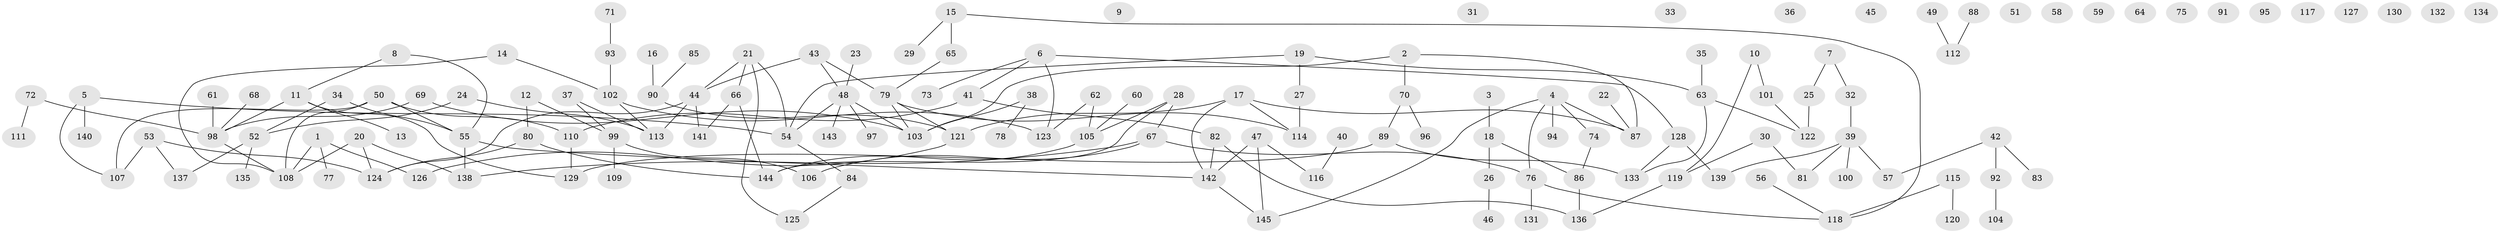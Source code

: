 // coarse degree distribution, {2: 0.25882352941176473, 3: 0.27058823529411763, 4: 0.11764705882352941, 5: 0.12941176470588237, 1: 0.2, 7: 0.011764705882352941, 6: 0.011764705882352941}
// Generated by graph-tools (version 1.1) at 2025/35/03/04/25 23:35:43]
// undirected, 145 vertices, 163 edges
graph export_dot {
  node [color=gray90,style=filled];
  1;
  2;
  3;
  4;
  5;
  6;
  7;
  8;
  9;
  10;
  11;
  12;
  13;
  14;
  15;
  16;
  17;
  18;
  19;
  20;
  21;
  22;
  23;
  24;
  25;
  26;
  27;
  28;
  29;
  30;
  31;
  32;
  33;
  34;
  35;
  36;
  37;
  38;
  39;
  40;
  41;
  42;
  43;
  44;
  45;
  46;
  47;
  48;
  49;
  50;
  51;
  52;
  53;
  54;
  55;
  56;
  57;
  58;
  59;
  60;
  61;
  62;
  63;
  64;
  65;
  66;
  67;
  68;
  69;
  70;
  71;
  72;
  73;
  74;
  75;
  76;
  77;
  78;
  79;
  80;
  81;
  82;
  83;
  84;
  85;
  86;
  87;
  88;
  89;
  90;
  91;
  92;
  93;
  94;
  95;
  96;
  97;
  98;
  99;
  100;
  101;
  102;
  103;
  104;
  105;
  106;
  107;
  108;
  109;
  110;
  111;
  112;
  113;
  114;
  115;
  116;
  117;
  118;
  119;
  120;
  121;
  122;
  123;
  124;
  125;
  126;
  127;
  128;
  129;
  130;
  131;
  132;
  133;
  134;
  135;
  136;
  137;
  138;
  139;
  140;
  141;
  142;
  143;
  144;
  145;
  1 -- 77;
  1 -- 108;
  1 -- 126;
  2 -- 70;
  2 -- 87;
  2 -- 103;
  3 -- 18;
  4 -- 74;
  4 -- 76;
  4 -- 87;
  4 -- 94;
  4 -- 145;
  5 -- 54;
  5 -- 107;
  5 -- 140;
  6 -- 41;
  6 -- 73;
  6 -- 123;
  6 -- 128;
  7 -- 25;
  7 -- 32;
  8 -- 11;
  8 -- 55;
  10 -- 101;
  10 -- 119;
  11 -- 13;
  11 -- 98;
  11 -- 129;
  12 -- 80;
  12 -- 99;
  14 -- 102;
  14 -- 108;
  15 -- 29;
  15 -- 65;
  15 -- 118;
  16 -- 90;
  17 -- 87;
  17 -- 114;
  17 -- 121;
  17 -- 142;
  18 -- 26;
  18 -- 86;
  19 -- 27;
  19 -- 54;
  19 -- 63;
  20 -- 108;
  20 -- 124;
  20 -- 138;
  21 -- 44;
  21 -- 54;
  21 -- 66;
  21 -- 125;
  22 -- 87;
  23 -- 48;
  24 -- 52;
  24 -- 113;
  25 -- 122;
  26 -- 46;
  27 -- 114;
  28 -- 67;
  28 -- 105;
  28 -- 144;
  30 -- 81;
  30 -- 119;
  32 -- 39;
  34 -- 52;
  34 -- 55;
  35 -- 63;
  37 -- 99;
  37 -- 113;
  38 -- 78;
  38 -- 103;
  39 -- 57;
  39 -- 81;
  39 -- 100;
  39 -- 139;
  40 -- 116;
  41 -- 82;
  41 -- 110;
  42 -- 57;
  42 -- 83;
  42 -- 92;
  43 -- 44;
  43 -- 48;
  43 -- 79;
  44 -- 113;
  44 -- 124;
  44 -- 141;
  47 -- 116;
  47 -- 142;
  47 -- 145;
  48 -- 54;
  48 -- 97;
  48 -- 103;
  48 -- 143;
  49 -- 112;
  50 -- 55;
  50 -- 107;
  50 -- 108;
  50 -- 110;
  52 -- 135;
  52 -- 137;
  53 -- 107;
  53 -- 124;
  53 -- 137;
  54 -- 84;
  55 -- 138;
  55 -- 142;
  56 -- 118;
  60 -- 105;
  61 -- 98;
  62 -- 105;
  62 -- 123;
  63 -- 122;
  63 -- 133;
  65 -- 79;
  66 -- 141;
  66 -- 144;
  67 -- 76;
  67 -- 106;
  67 -- 138;
  68 -- 98;
  69 -- 98;
  69 -- 103;
  70 -- 89;
  70 -- 96;
  71 -- 93;
  72 -- 98;
  72 -- 111;
  74 -- 86;
  76 -- 118;
  76 -- 131;
  79 -- 103;
  79 -- 114;
  79 -- 121;
  80 -- 124;
  80 -- 144;
  82 -- 136;
  82 -- 142;
  84 -- 125;
  85 -- 90;
  86 -- 136;
  88 -- 112;
  89 -- 129;
  89 -- 133;
  90 -- 121;
  92 -- 104;
  93 -- 102;
  98 -- 108;
  99 -- 106;
  99 -- 109;
  101 -- 122;
  102 -- 113;
  102 -- 123;
  105 -- 144;
  110 -- 129;
  115 -- 118;
  115 -- 120;
  119 -- 136;
  121 -- 126;
  128 -- 133;
  128 -- 139;
  142 -- 145;
}
